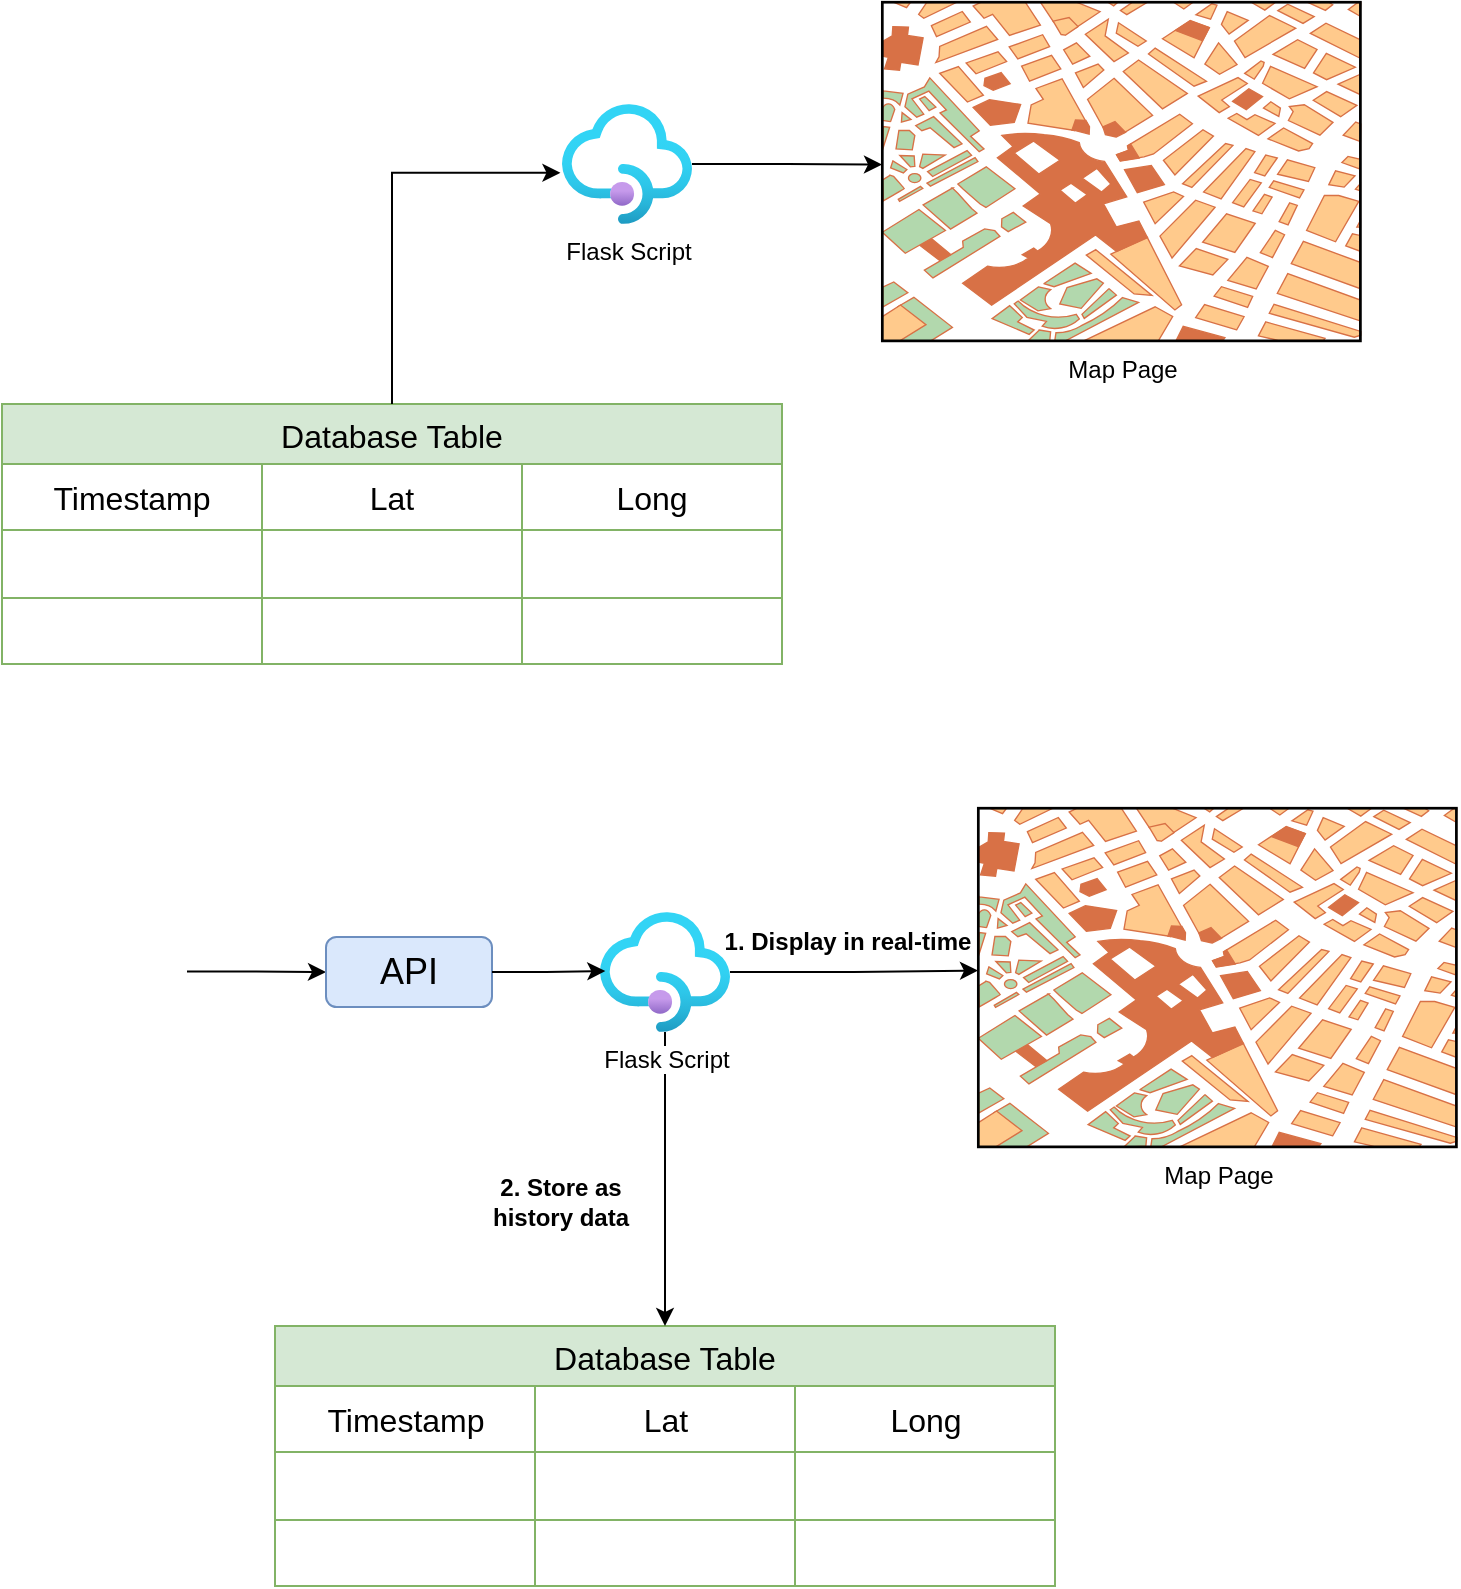 <mxfile version="24.7.17">
  <diagram name="Page-1" id="Tr5Vae6bYQqe22U8ZDb8">
    <mxGraphModel dx="1050" dy="522" grid="0" gridSize="10" guides="1" tooltips="1" connect="1" arrows="1" fold="1" page="1" pageScale="1" pageWidth="850" pageHeight="1100" math="0" shadow="0">
      <root>
        <mxCell id="0" />
        <mxCell id="1" parent="0" />
        <mxCell id="IRUcURE-Obj1KCZxDmtH-1" value="Database Table" style="shape=table;startSize=30;container=1;collapsible=0;childLayout=tableLayout;strokeColor=#82b366;fontSize=16;fillColor=#d5e8d4;" vertex="1" parent="1">
          <mxGeometry x="96" y="226" width="390" height="130" as="geometry" />
        </mxCell>
        <mxCell id="IRUcURE-Obj1KCZxDmtH-2" value="" style="shape=tableRow;horizontal=0;startSize=0;swimlaneHead=0;swimlaneBody=0;strokeColor=inherit;top=0;left=0;bottom=0;right=0;collapsible=0;dropTarget=0;fillColor=none;points=[[0,0.5],[1,0.5]];portConstraint=eastwest;fontSize=16;" vertex="1" parent="IRUcURE-Obj1KCZxDmtH-1">
          <mxGeometry y="30" width="390" height="33" as="geometry" />
        </mxCell>
        <mxCell id="IRUcURE-Obj1KCZxDmtH-3" value="Timestamp" style="shape=partialRectangle;html=1;whiteSpace=wrap;connectable=0;strokeColor=inherit;overflow=hidden;fillColor=none;top=0;left=0;bottom=0;right=0;pointerEvents=1;fontSize=16;" vertex="1" parent="IRUcURE-Obj1KCZxDmtH-2">
          <mxGeometry width="130" height="33" as="geometry">
            <mxRectangle width="130" height="33" as="alternateBounds" />
          </mxGeometry>
        </mxCell>
        <mxCell id="IRUcURE-Obj1KCZxDmtH-4" value="Lat" style="shape=partialRectangle;html=1;whiteSpace=wrap;connectable=0;strokeColor=inherit;overflow=hidden;fillColor=none;top=0;left=0;bottom=0;right=0;pointerEvents=1;fontSize=16;" vertex="1" parent="IRUcURE-Obj1KCZxDmtH-2">
          <mxGeometry x="130" width="130" height="33" as="geometry">
            <mxRectangle width="130" height="33" as="alternateBounds" />
          </mxGeometry>
        </mxCell>
        <mxCell id="IRUcURE-Obj1KCZxDmtH-5" value="Long" style="shape=partialRectangle;html=1;whiteSpace=wrap;connectable=0;strokeColor=inherit;overflow=hidden;fillColor=none;top=0;left=0;bottom=0;right=0;pointerEvents=1;fontSize=16;" vertex="1" parent="IRUcURE-Obj1KCZxDmtH-2">
          <mxGeometry x="260" width="130" height="33" as="geometry">
            <mxRectangle width="130" height="33" as="alternateBounds" />
          </mxGeometry>
        </mxCell>
        <mxCell id="IRUcURE-Obj1KCZxDmtH-6" value="" style="shape=tableRow;horizontal=0;startSize=0;swimlaneHead=0;swimlaneBody=0;strokeColor=inherit;top=0;left=0;bottom=0;right=0;collapsible=0;dropTarget=0;fillColor=none;points=[[0,0.5],[1,0.5]];portConstraint=eastwest;fontSize=16;" vertex="1" parent="IRUcURE-Obj1KCZxDmtH-1">
          <mxGeometry y="63" width="390" height="34" as="geometry" />
        </mxCell>
        <mxCell id="IRUcURE-Obj1KCZxDmtH-7" value="" style="shape=partialRectangle;html=1;whiteSpace=wrap;connectable=0;strokeColor=inherit;overflow=hidden;fillColor=none;top=0;left=0;bottom=0;right=0;pointerEvents=1;fontSize=16;" vertex="1" parent="IRUcURE-Obj1KCZxDmtH-6">
          <mxGeometry width="130" height="34" as="geometry">
            <mxRectangle width="130" height="34" as="alternateBounds" />
          </mxGeometry>
        </mxCell>
        <mxCell id="IRUcURE-Obj1KCZxDmtH-8" value="" style="shape=partialRectangle;html=1;whiteSpace=wrap;connectable=0;strokeColor=inherit;overflow=hidden;fillColor=none;top=0;left=0;bottom=0;right=0;pointerEvents=1;fontSize=16;" vertex="1" parent="IRUcURE-Obj1KCZxDmtH-6">
          <mxGeometry x="130" width="130" height="34" as="geometry">
            <mxRectangle width="130" height="34" as="alternateBounds" />
          </mxGeometry>
        </mxCell>
        <mxCell id="IRUcURE-Obj1KCZxDmtH-9" value="" style="shape=partialRectangle;html=1;whiteSpace=wrap;connectable=0;strokeColor=inherit;overflow=hidden;fillColor=none;top=0;left=0;bottom=0;right=0;pointerEvents=1;fontSize=16;" vertex="1" parent="IRUcURE-Obj1KCZxDmtH-6">
          <mxGeometry x="260" width="130" height="34" as="geometry">
            <mxRectangle width="130" height="34" as="alternateBounds" />
          </mxGeometry>
        </mxCell>
        <mxCell id="IRUcURE-Obj1KCZxDmtH-10" value="" style="shape=tableRow;horizontal=0;startSize=0;swimlaneHead=0;swimlaneBody=0;strokeColor=inherit;top=0;left=0;bottom=0;right=0;collapsible=0;dropTarget=0;fillColor=none;points=[[0,0.5],[1,0.5]];portConstraint=eastwest;fontSize=16;" vertex="1" parent="IRUcURE-Obj1KCZxDmtH-1">
          <mxGeometry y="97" width="390" height="33" as="geometry" />
        </mxCell>
        <mxCell id="IRUcURE-Obj1KCZxDmtH-11" value="" style="shape=partialRectangle;html=1;whiteSpace=wrap;connectable=0;strokeColor=inherit;overflow=hidden;fillColor=none;top=0;left=0;bottom=0;right=0;pointerEvents=1;fontSize=16;" vertex="1" parent="IRUcURE-Obj1KCZxDmtH-10">
          <mxGeometry width="130" height="33" as="geometry">
            <mxRectangle width="130" height="33" as="alternateBounds" />
          </mxGeometry>
        </mxCell>
        <mxCell id="IRUcURE-Obj1KCZxDmtH-12" value="" style="shape=partialRectangle;html=1;whiteSpace=wrap;connectable=0;strokeColor=inherit;overflow=hidden;fillColor=none;top=0;left=0;bottom=0;right=0;pointerEvents=1;fontSize=16;" vertex="1" parent="IRUcURE-Obj1KCZxDmtH-10">
          <mxGeometry x="130" width="130" height="33" as="geometry">
            <mxRectangle width="130" height="33" as="alternateBounds" />
          </mxGeometry>
        </mxCell>
        <mxCell id="IRUcURE-Obj1KCZxDmtH-13" value="" style="shape=partialRectangle;html=1;whiteSpace=wrap;connectable=0;strokeColor=inherit;overflow=hidden;fillColor=none;top=0;left=0;bottom=0;right=0;pointerEvents=1;fontSize=16;" vertex="1" parent="IRUcURE-Obj1KCZxDmtH-10">
          <mxGeometry x="260" width="130" height="33" as="geometry">
            <mxRectangle width="130" height="33" as="alternateBounds" />
          </mxGeometry>
        </mxCell>
        <mxCell id="IRUcURE-Obj1KCZxDmtH-14" value="Flask Script" style="image;aspect=fixed;html=1;points=[];align=center;fontSize=12;image=img/lib/azure2/app_services/API_Management_Services.svg;" vertex="1" parent="1">
          <mxGeometry x="376" y="76" width="65" height="60" as="geometry" />
        </mxCell>
        <mxCell id="IRUcURE-Obj1KCZxDmtH-15" value="Map Page" style="verticalLabelPosition=bottom;shadow=0;dashed=0;align=center;html=1;verticalAlign=top;strokeWidth=1;shape=mxgraph.mockup.misc.map;" vertex="1" parent="1">
          <mxGeometry x="536" y="25" width="240" height="170" as="geometry" />
        </mxCell>
        <mxCell id="IRUcURE-Obj1KCZxDmtH-16" style="edgeStyle=orthogonalEdgeStyle;rounded=0;orthogonalLoop=1;jettySize=auto;html=1;entryX=-0.012;entryY=0.573;entryDx=0;entryDy=0;entryPerimeter=0;" edge="1" parent="1" source="IRUcURE-Obj1KCZxDmtH-1" target="IRUcURE-Obj1KCZxDmtH-14">
          <mxGeometry relative="1" as="geometry" />
        </mxCell>
        <mxCell id="IRUcURE-Obj1KCZxDmtH-17" style="edgeStyle=orthogonalEdgeStyle;rounded=0;orthogonalLoop=1;jettySize=auto;html=1;entryX=0;entryY=0.478;entryDx=0;entryDy=0;entryPerimeter=0;" edge="1" parent="1" source="IRUcURE-Obj1KCZxDmtH-14" target="IRUcURE-Obj1KCZxDmtH-15">
          <mxGeometry relative="1" as="geometry" />
        </mxCell>
        <mxCell id="IRUcURE-Obj1KCZxDmtH-18" value="Database Table" style="shape=table;startSize=30;container=1;collapsible=0;childLayout=tableLayout;strokeColor=#82b366;fontSize=16;fillColor=#d5e8d4;" vertex="1" parent="1">
          <mxGeometry x="232.5" y="687" width="390" height="130" as="geometry" />
        </mxCell>
        <mxCell id="IRUcURE-Obj1KCZxDmtH-19" value="" style="shape=tableRow;horizontal=0;startSize=0;swimlaneHead=0;swimlaneBody=0;strokeColor=inherit;top=0;left=0;bottom=0;right=0;collapsible=0;dropTarget=0;fillColor=none;points=[[0,0.5],[1,0.5]];portConstraint=eastwest;fontSize=16;" vertex="1" parent="IRUcURE-Obj1KCZxDmtH-18">
          <mxGeometry y="30" width="390" height="33" as="geometry" />
        </mxCell>
        <mxCell id="IRUcURE-Obj1KCZxDmtH-20" value="Timestamp" style="shape=partialRectangle;html=1;whiteSpace=wrap;connectable=0;strokeColor=inherit;overflow=hidden;fillColor=none;top=0;left=0;bottom=0;right=0;pointerEvents=1;fontSize=16;" vertex="1" parent="IRUcURE-Obj1KCZxDmtH-19">
          <mxGeometry width="130" height="33" as="geometry">
            <mxRectangle width="130" height="33" as="alternateBounds" />
          </mxGeometry>
        </mxCell>
        <mxCell id="IRUcURE-Obj1KCZxDmtH-21" value="Lat" style="shape=partialRectangle;html=1;whiteSpace=wrap;connectable=0;strokeColor=inherit;overflow=hidden;fillColor=none;top=0;left=0;bottom=0;right=0;pointerEvents=1;fontSize=16;" vertex="1" parent="IRUcURE-Obj1KCZxDmtH-19">
          <mxGeometry x="130" width="130" height="33" as="geometry">
            <mxRectangle width="130" height="33" as="alternateBounds" />
          </mxGeometry>
        </mxCell>
        <mxCell id="IRUcURE-Obj1KCZxDmtH-22" value="Long" style="shape=partialRectangle;html=1;whiteSpace=wrap;connectable=0;strokeColor=inherit;overflow=hidden;fillColor=none;top=0;left=0;bottom=0;right=0;pointerEvents=1;fontSize=16;" vertex="1" parent="IRUcURE-Obj1KCZxDmtH-19">
          <mxGeometry x="260" width="130" height="33" as="geometry">
            <mxRectangle width="130" height="33" as="alternateBounds" />
          </mxGeometry>
        </mxCell>
        <mxCell id="IRUcURE-Obj1KCZxDmtH-23" value="" style="shape=tableRow;horizontal=0;startSize=0;swimlaneHead=0;swimlaneBody=0;strokeColor=inherit;top=0;left=0;bottom=0;right=0;collapsible=0;dropTarget=0;fillColor=none;points=[[0,0.5],[1,0.5]];portConstraint=eastwest;fontSize=16;" vertex="1" parent="IRUcURE-Obj1KCZxDmtH-18">
          <mxGeometry y="63" width="390" height="34" as="geometry" />
        </mxCell>
        <mxCell id="IRUcURE-Obj1KCZxDmtH-24" value="" style="shape=partialRectangle;html=1;whiteSpace=wrap;connectable=0;strokeColor=inherit;overflow=hidden;fillColor=none;top=0;left=0;bottom=0;right=0;pointerEvents=1;fontSize=16;" vertex="1" parent="IRUcURE-Obj1KCZxDmtH-23">
          <mxGeometry width="130" height="34" as="geometry">
            <mxRectangle width="130" height="34" as="alternateBounds" />
          </mxGeometry>
        </mxCell>
        <mxCell id="IRUcURE-Obj1KCZxDmtH-25" value="" style="shape=partialRectangle;html=1;whiteSpace=wrap;connectable=0;strokeColor=inherit;overflow=hidden;fillColor=none;top=0;left=0;bottom=0;right=0;pointerEvents=1;fontSize=16;" vertex="1" parent="IRUcURE-Obj1KCZxDmtH-23">
          <mxGeometry x="130" width="130" height="34" as="geometry">
            <mxRectangle width="130" height="34" as="alternateBounds" />
          </mxGeometry>
        </mxCell>
        <mxCell id="IRUcURE-Obj1KCZxDmtH-26" value="" style="shape=partialRectangle;html=1;whiteSpace=wrap;connectable=0;strokeColor=inherit;overflow=hidden;fillColor=none;top=0;left=0;bottom=0;right=0;pointerEvents=1;fontSize=16;" vertex="1" parent="IRUcURE-Obj1KCZxDmtH-23">
          <mxGeometry x="260" width="130" height="34" as="geometry">
            <mxRectangle width="130" height="34" as="alternateBounds" />
          </mxGeometry>
        </mxCell>
        <mxCell id="IRUcURE-Obj1KCZxDmtH-27" value="" style="shape=tableRow;horizontal=0;startSize=0;swimlaneHead=0;swimlaneBody=0;strokeColor=inherit;top=0;left=0;bottom=0;right=0;collapsible=0;dropTarget=0;fillColor=none;points=[[0,0.5],[1,0.5]];portConstraint=eastwest;fontSize=16;" vertex="1" parent="IRUcURE-Obj1KCZxDmtH-18">
          <mxGeometry y="97" width="390" height="33" as="geometry" />
        </mxCell>
        <mxCell id="IRUcURE-Obj1KCZxDmtH-28" value="" style="shape=partialRectangle;html=1;whiteSpace=wrap;connectable=0;strokeColor=inherit;overflow=hidden;fillColor=none;top=0;left=0;bottom=0;right=0;pointerEvents=1;fontSize=16;" vertex="1" parent="IRUcURE-Obj1KCZxDmtH-27">
          <mxGeometry width="130" height="33" as="geometry">
            <mxRectangle width="130" height="33" as="alternateBounds" />
          </mxGeometry>
        </mxCell>
        <mxCell id="IRUcURE-Obj1KCZxDmtH-29" value="" style="shape=partialRectangle;html=1;whiteSpace=wrap;connectable=0;strokeColor=inherit;overflow=hidden;fillColor=none;top=0;left=0;bottom=0;right=0;pointerEvents=1;fontSize=16;" vertex="1" parent="IRUcURE-Obj1KCZxDmtH-27">
          <mxGeometry x="130" width="130" height="33" as="geometry">
            <mxRectangle width="130" height="33" as="alternateBounds" />
          </mxGeometry>
        </mxCell>
        <mxCell id="IRUcURE-Obj1KCZxDmtH-30" value="" style="shape=partialRectangle;html=1;whiteSpace=wrap;connectable=0;strokeColor=inherit;overflow=hidden;fillColor=none;top=0;left=0;bottom=0;right=0;pointerEvents=1;fontSize=16;" vertex="1" parent="IRUcURE-Obj1KCZxDmtH-27">
          <mxGeometry x="260" width="130" height="33" as="geometry">
            <mxRectangle width="130" height="33" as="alternateBounds" />
          </mxGeometry>
        </mxCell>
        <mxCell id="IRUcURE-Obj1KCZxDmtH-39" style="edgeStyle=orthogonalEdgeStyle;rounded=0;orthogonalLoop=1;jettySize=auto;html=1;entryX=0.5;entryY=0;entryDx=0;entryDy=0;" edge="1" parent="1" source="IRUcURE-Obj1KCZxDmtH-31" target="IRUcURE-Obj1KCZxDmtH-18">
          <mxGeometry relative="1" as="geometry" />
        </mxCell>
        <mxCell id="IRUcURE-Obj1KCZxDmtH-31" value="Flask Script" style="image;aspect=fixed;html=1;points=[];align=center;fontSize=12;image=img/lib/azure2/app_services/API_Management_Services.svg;" vertex="1" parent="1">
          <mxGeometry x="395" y="480" width="65" height="60" as="geometry" />
        </mxCell>
        <mxCell id="IRUcURE-Obj1KCZxDmtH-32" value="Map Page" style="verticalLabelPosition=bottom;shadow=0;dashed=0;align=center;html=1;verticalAlign=top;strokeWidth=1;shape=mxgraph.mockup.misc.map;" vertex="1" parent="1">
          <mxGeometry x="584" y="428" width="240" height="170" as="geometry" />
        </mxCell>
        <mxCell id="IRUcURE-Obj1KCZxDmtH-34" style="edgeStyle=orthogonalEdgeStyle;rounded=0;orthogonalLoop=1;jettySize=auto;html=1;entryX=0;entryY=0.478;entryDx=0;entryDy=0;entryPerimeter=0;" edge="1" parent="1" source="IRUcURE-Obj1KCZxDmtH-31" target="IRUcURE-Obj1KCZxDmtH-32">
          <mxGeometry relative="1" as="geometry" />
        </mxCell>
        <mxCell id="IRUcURE-Obj1KCZxDmtH-37" style="edgeStyle=orthogonalEdgeStyle;rounded=0;orthogonalLoop=1;jettySize=auto;html=1;entryX=0;entryY=0.5;entryDx=0;entryDy=0;" edge="1" parent="1" source="IRUcURE-Obj1KCZxDmtH-35" target="IRUcURE-Obj1KCZxDmtH-36">
          <mxGeometry relative="1" as="geometry" />
        </mxCell>
        <mxCell id="IRUcURE-Obj1KCZxDmtH-35" value="" style="shape=image;verticalLabelPosition=bottom;labelBackgroundColor=default;verticalAlign=top;aspect=fixed;imageAspect=0;image=https://cdn.worldvectorlogo.com/logos/postman.svg;" vertex="1" parent="1">
          <mxGeometry x="107" y="469" width="81.5" height="81.5" as="geometry" />
        </mxCell>
        <mxCell id="IRUcURE-Obj1KCZxDmtH-36" value="&lt;font style=&quot;font-size: 18px;&quot;&gt;API&lt;/font&gt;" style="rounded=1;whiteSpace=wrap;html=1;fillColor=#dae8fc;strokeColor=#6c8ebf;" vertex="1" parent="1">
          <mxGeometry x="258" y="492.5" width="83" height="35" as="geometry" />
        </mxCell>
        <mxCell id="IRUcURE-Obj1KCZxDmtH-38" style="edgeStyle=orthogonalEdgeStyle;rounded=0;orthogonalLoop=1;jettySize=auto;html=1;entryX=0.041;entryY=0.492;entryDx=0;entryDy=0;entryPerimeter=0;" edge="1" parent="1" source="IRUcURE-Obj1KCZxDmtH-36" target="IRUcURE-Obj1KCZxDmtH-31">
          <mxGeometry relative="1" as="geometry" />
        </mxCell>
        <mxCell id="IRUcURE-Obj1KCZxDmtH-40" value="&lt;b&gt;1. Display in real-time&lt;/b&gt;" style="text;html=1;align=center;verticalAlign=middle;whiteSpace=wrap;rounded=0;" vertex="1" parent="1">
          <mxGeometry x="456" y="480" width="126" height="30" as="geometry" />
        </mxCell>
        <mxCell id="IRUcURE-Obj1KCZxDmtH-41" value="&lt;b&gt;2. Store as history data&lt;/b&gt;" style="text;html=1;align=center;verticalAlign=middle;whiteSpace=wrap;rounded=0;" vertex="1" parent="1">
          <mxGeometry x="326" y="610" width="99" height="30" as="geometry" />
        </mxCell>
      </root>
    </mxGraphModel>
  </diagram>
</mxfile>

